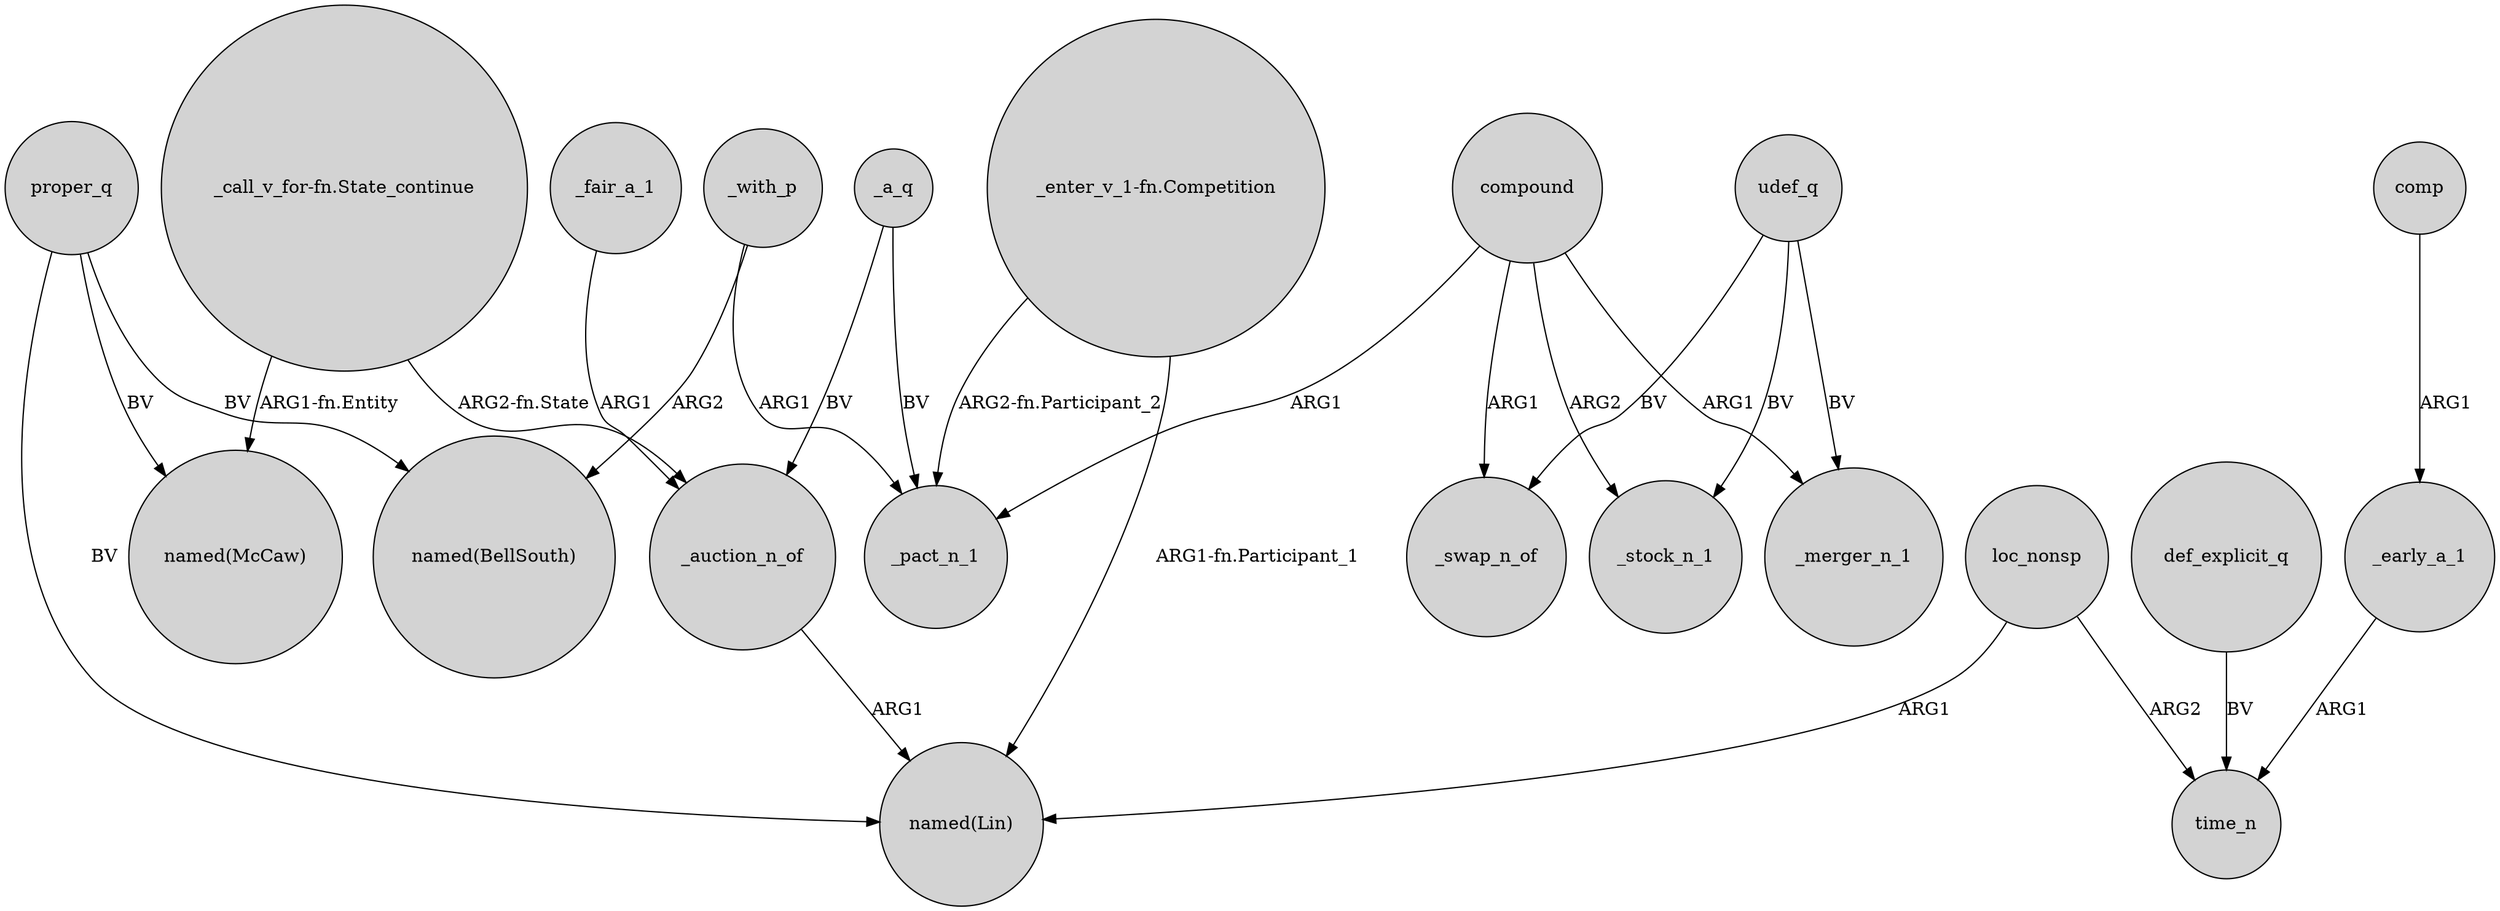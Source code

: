digraph {
	node [shape=circle style=filled]
	_early_a_1 -> time_n [label=ARG1]
	compound -> _merger_n_1 [label=ARG1]
	loc_nonsp -> "named(Lin)" [label=ARG1]
	_auction_n_of -> "named(Lin)" [label=ARG1]
	proper_q -> "named(Lin)" [label=BV]
	comp -> _early_a_1 [label=ARG1]
	proper_q -> "named(McCaw)" [label=BV]
	proper_q -> "named(BellSouth)" [label=BV]
	compound -> _swap_n_of [label=ARG1]
	"_enter_v_1-fn.Competition" -> "named(Lin)" [label="ARG1-fn.Participant_1"]
	"_call_v_for-fn.State_continue" -> _auction_n_of [label="ARG2-fn.State"]
	"_call_v_for-fn.State_continue" -> "named(McCaw)" [label="ARG1-fn.Entity"]
	udef_q -> _stock_n_1 [label=BV]
	_fair_a_1 -> _auction_n_of [label=ARG1]
	compound -> _pact_n_1 [label=ARG1]
	_a_q -> _auction_n_of [label=BV]
	_a_q -> _pact_n_1 [label=BV]
	compound -> _stock_n_1 [label=ARG2]
	_with_p -> _pact_n_1 [label=ARG1]
	def_explicit_q -> time_n [label=BV]
	udef_q -> _swap_n_of [label=BV]
	loc_nonsp -> time_n [label=ARG2]
	"_enter_v_1-fn.Competition" -> _pact_n_1 [label="ARG2-fn.Participant_2"]
	udef_q -> _merger_n_1 [label=BV]
	_with_p -> "named(BellSouth)" [label=ARG2]
}
